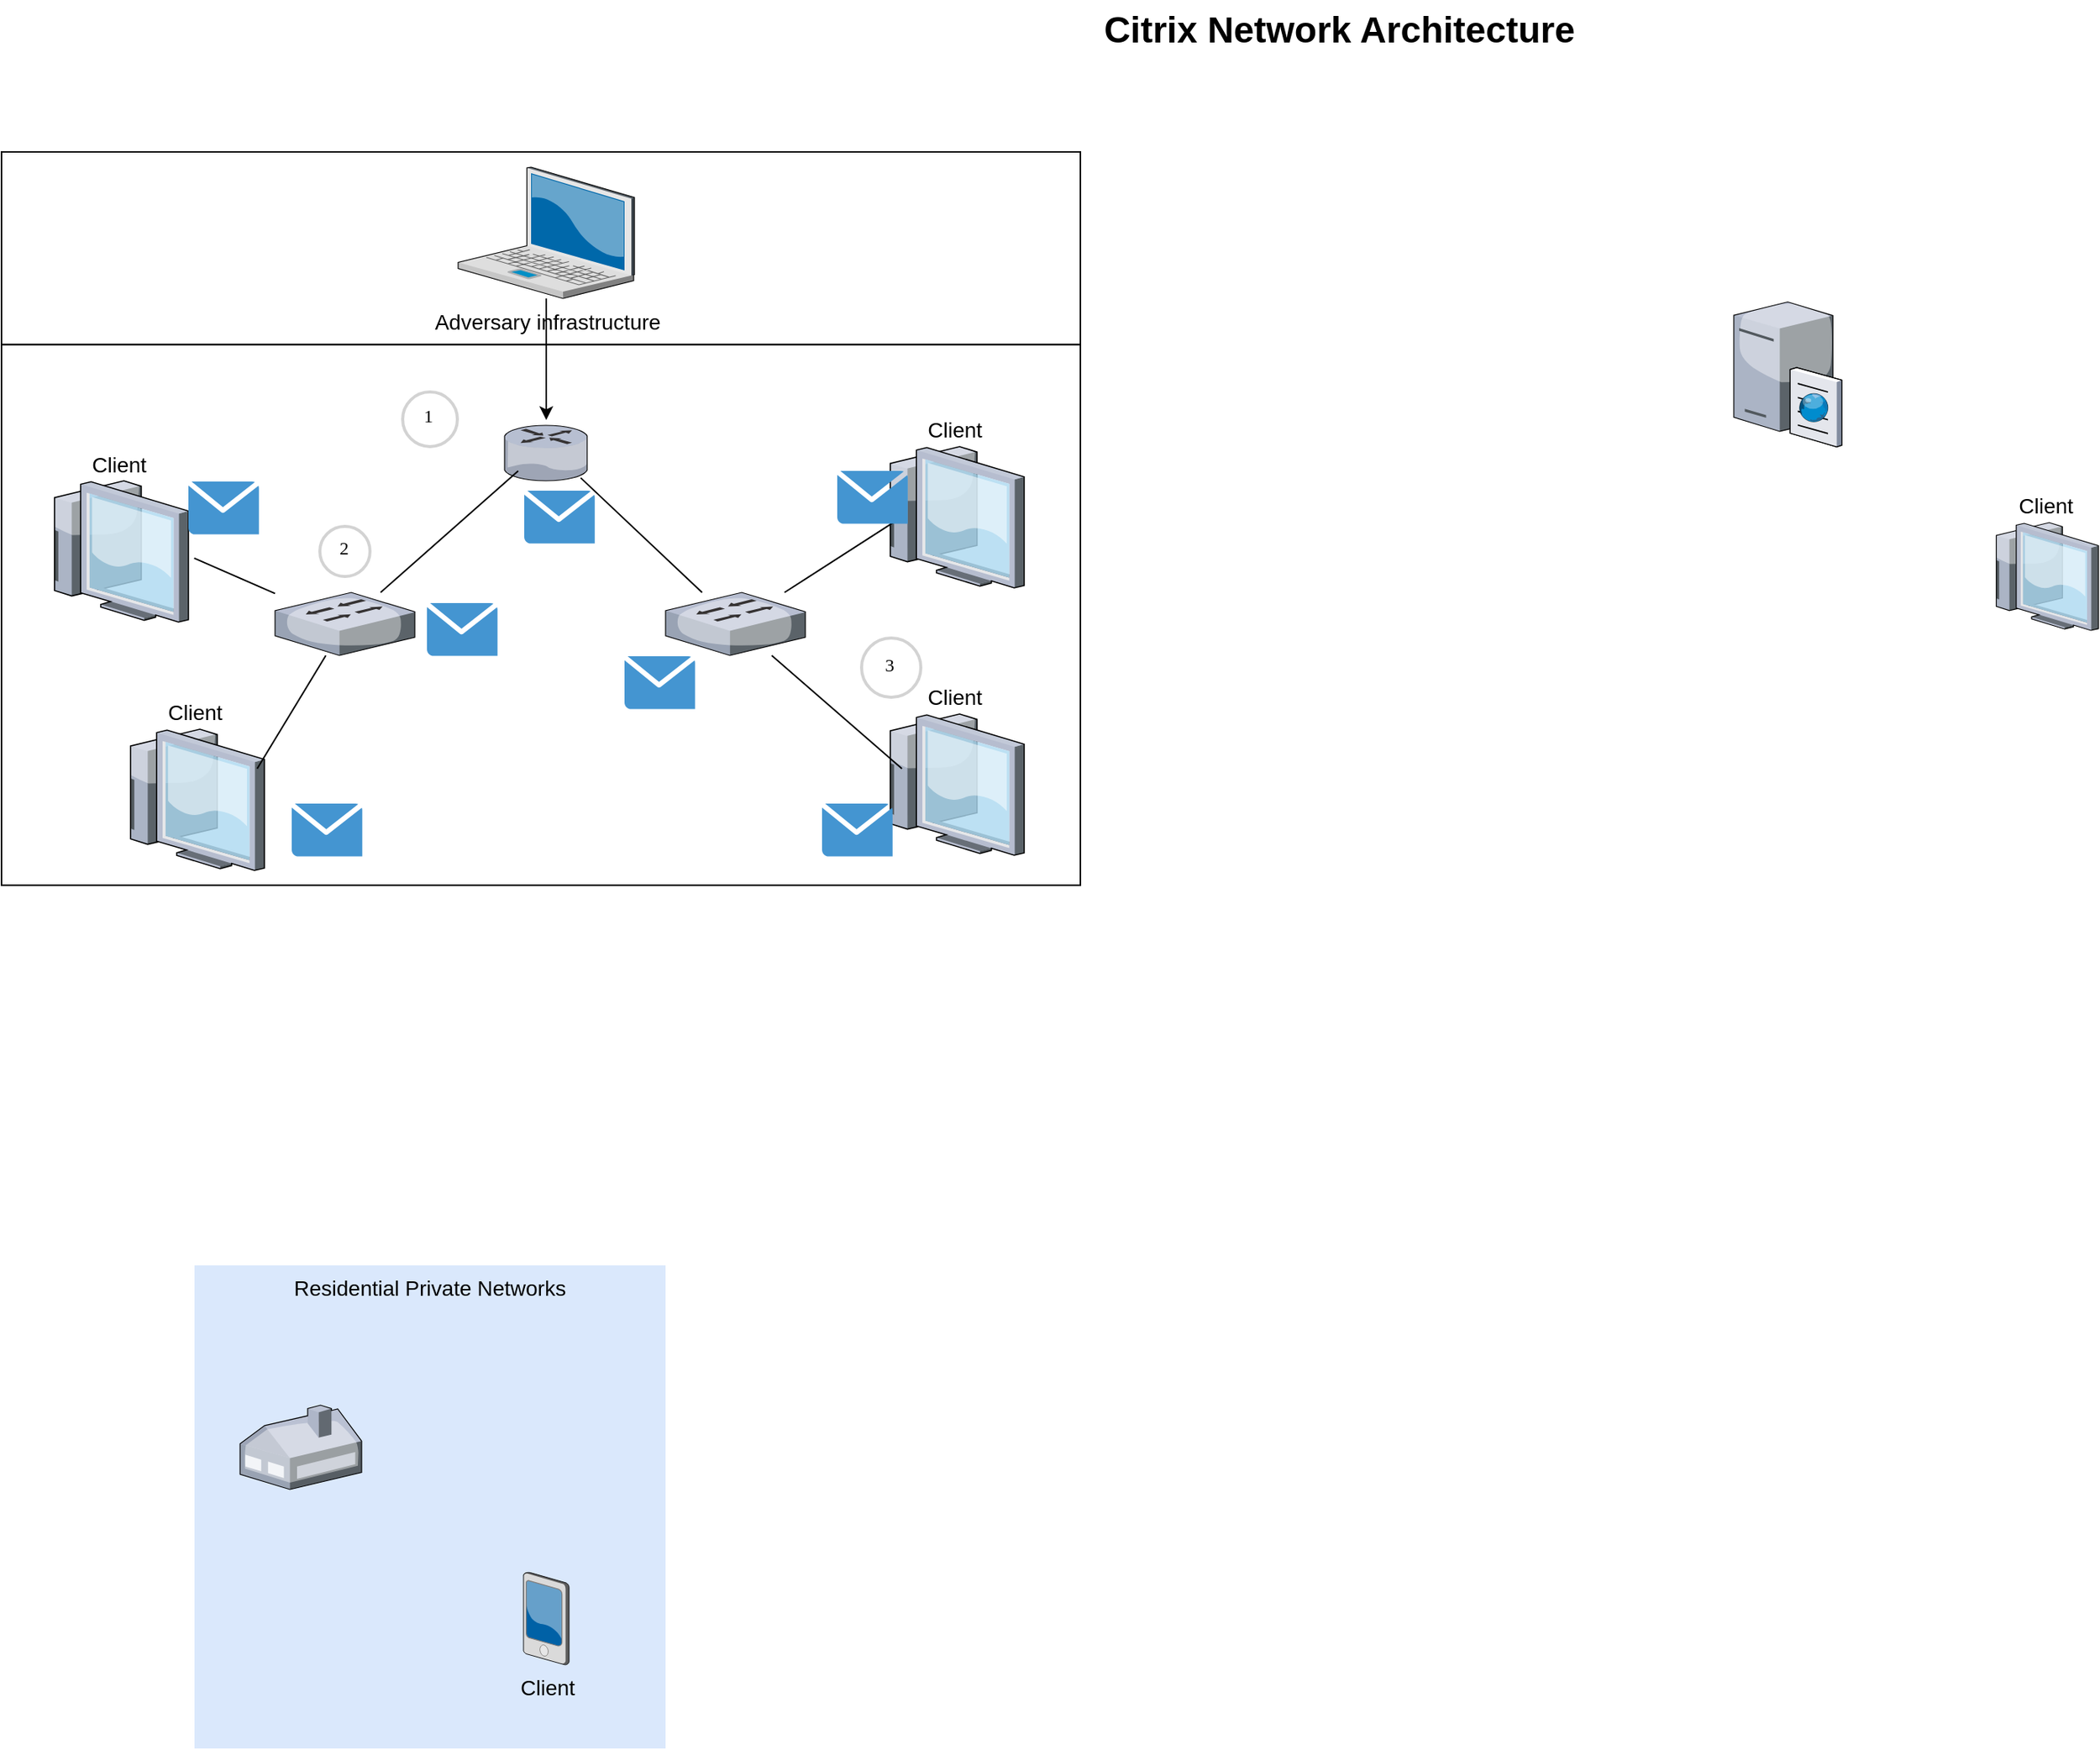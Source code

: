 <mxfile version="24.1.0" type="device">
  <diagram name="Page-1" id="e3a06f82-3646-2815-327d-82caf3d4e204">
    <mxGraphModel dx="1137" dy="610" grid="1" gridSize="10" guides="1" tooltips="1" connect="1" arrows="1" fold="1" page="1" pageScale="1.5" pageWidth="1169" pageHeight="826" background="none" math="0" shadow="0">
      <root>
        <mxCell id="0" style=";html=1;" />
        <mxCell id="1" style=";html=1;" parent="0" />
        <mxCell id="orosFoGEzzm_rbjq6L4P-28" value="" style="rounded=0;whiteSpace=wrap;html=1;" vertex="1" parent="1">
          <mxGeometry x="50" y="256.75" width="710" height="356" as="geometry" />
        </mxCell>
        <mxCell id="orosFoGEzzm_rbjq6L4P-27" value="" style="rounded=0;whiteSpace=wrap;html=1;" vertex="1" parent="1">
          <mxGeometry x="50" y="130" width="710" height="126.75" as="geometry" />
        </mxCell>
        <mxCell id="6a7d8f32e03d9370-58" value="Residential Private Networks" style="whiteSpace=wrap;html=1;fillColor=#dae8fc;fontSize=14;strokeColor=none;verticalAlign=top;" parent="1" vertex="1">
          <mxGeometry x="177" y="863" width="310" height="318" as="geometry" />
        </mxCell>
        <mxCell id="orosFoGEzzm_rbjq6L4P-2" value="" style="edgeStyle=orthogonalEdgeStyle;rounded=0;orthogonalLoop=1;jettySize=auto;html=1;" edge="1" parent="1" source="6a7d8f32e03d9370-2">
          <mxGeometry relative="1" as="geometry">
            <mxPoint x="408.5" y="306.5" as="targetPoint" />
          </mxGeometry>
        </mxCell>
        <mxCell id="6a7d8f32e03d9370-2" value="Adversary infrastructure" style="verticalLabelPosition=bottom;aspect=fixed;html=1;verticalAlign=top;strokeColor=none;shape=mxgraph.citrix.laptop_2;fillColor=#66B2FF;gradientColor=#0066CC;fontSize=14;" parent="1" vertex="1">
          <mxGeometry x="350.5" y="140" width="116" height="86.5" as="geometry" />
        </mxCell>
        <mxCell id="6a7d8f32e03d9370-6" value="Client" style="verticalLabelPosition=bottom;aspect=fixed;html=1;verticalAlign=top;strokeColor=none;shape=mxgraph.citrix.pda;fillColor=#66B2FF;gradientColor=#0066CC;fontSize=14;" parent="1" vertex="1">
          <mxGeometry x="393.5" y="1065" width="30" height="61" as="geometry" />
        </mxCell>
        <mxCell id="6a7d8f32e03d9370-15" value="" style="verticalLabelPosition=top;aspect=fixed;html=1;verticalAlign=bottom;strokeColor=none;shape=mxgraph.citrix.cache_server;fillColor=#66B2FF;gradientColor=#0066CC;fontSize=14;labelPosition=center;align=center;" parent="1" vertex="1">
          <mxGeometry x="1190" y="226.5" width="71" height="97.5" as="geometry" />
        </mxCell>
        <mxCell id="6a7d8f32e03d9370-23" value="" style="verticalLabelPosition=bottom;aspect=fixed;html=1;verticalAlign=top;strokeColor=none;shape=mxgraph.citrix.home_office;fillColor=#66B2FF;gradientColor=#0066CC;fontSize=14;" parent="1" vertex="1">
          <mxGeometry x="207" y="955" width="80" height="55.5" as="geometry" />
        </mxCell>
        <mxCell id="6a7d8f32e03d9370-28" value="Client" style="verticalLabelPosition=top;aspect=fixed;html=1;verticalAlign=bottom;strokeColor=none;shape=mxgraph.citrix.thin_client;fillColor=#66B2FF;gradientColor=#0066CC;fontSize=14;labelPosition=center;align=center;" parent="1" vertex="1">
          <mxGeometry x="1359" y="374" width="71" height="71" as="geometry" />
        </mxCell>
        <mxCell id="6a7d8f32e03d9370-29" value="Client" style="verticalLabelPosition=top;aspect=fixed;html=1;verticalAlign=bottom;strokeColor=none;shape=mxgraph.citrix.thin_client;fillColor=#66B2FF;gradientColor=#0066CC;fontSize=14;labelPosition=center;align=center;" parent="1" vertex="1">
          <mxGeometry x="80" y="346.5" width="93" height="93" as="geometry" />
        </mxCell>
        <mxCell id="6a7d8f32e03d9370-62" value="Citrix Network Architecture" style="text;strokeColor=none;fillColor=none;html=1;fontSize=24;fontStyle=1;verticalAlign=middle;align=center;" parent="1" vertex="1">
          <mxGeometry x="499" y="30" width="861" height="40" as="geometry" />
        </mxCell>
        <mxCell id="orosFoGEzzm_rbjq6L4P-3" value="" style="verticalLabelPosition=bottom;aspect=fixed;html=1;verticalAlign=top;strokeColor=none;shape=mxgraph.citrix.router;fillColor=#66B2FF;gradientColor=#0066CC;fontSize=14;" vertex="1" parent="1">
          <mxGeometry x="381" y="310" width="55" height="36.5" as="geometry" />
        </mxCell>
        <mxCell id="orosFoGEzzm_rbjq6L4P-4" value="Client" style="verticalLabelPosition=top;aspect=fixed;html=1;verticalAlign=bottom;strokeColor=none;shape=mxgraph.citrix.thin_client;fillColor=#66B2FF;gradientColor=#0066CC;fontSize=14;labelPosition=center;align=center;" vertex="1" parent="1">
          <mxGeometry x="130" y="510" width="93" height="93" as="geometry" />
        </mxCell>
        <mxCell id="orosFoGEzzm_rbjq6L4P-7" value="" style="verticalLabelPosition=bottom;sketch=0;aspect=fixed;html=1;verticalAlign=top;strokeColor=none;align=center;outlineConnect=0;shape=mxgraph.citrix.switch;" vertex="1" parent="1">
          <mxGeometry x="230" y="420" width="92" height="41.5" as="geometry" />
        </mxCell>
        <mxCell id="orosFoGEzzm_rbjq6L4P-8" value="" style="verticalLabelPosition=bottom;sketch=0;aspect=fixed;html=1;verticalAlign=top;strokeColor=none;align=center;outlineConnect=0;shape=mxgraph.citrix.switch;" vertex="1" parent="1">
          <mxGeometry x="487" y="420" width="92" height="41.5" as="geometry" />
        </mxCell>
        <mxCell id="orosFoGEzzm_rbjq6L4P-9" value="Client" style="verticalLabelPosition=top;aspect=fixed;html=1;verticalAlign=bottom;strokeColor=none;shape=mxgraph.citrix.thin_client;fillColor=#66B2FF;gradientColor=#0066CC;fontSize=14;labelPosition=center;align=center;" vertex="1" parent="1">
          <mxGeometry x="630" y="324" width="93" height="93" as="geometry" />
        </mxCell>
        <mxCell id="orosFoGEzzm_rbjq6L4P-10" value="Client" style="verticalLabelPosition=top;aspect=fixed;html=1;verticalAlign=bottom;strokeColor=none;shape=mxgraph.citrix.thin_client;fillColor=#66B2FF;gradientColor=#0066CC;fontSize=14;labelPosition=center;align=center;" vertex="1" parent="1">
          <mxGeometry x="630" y="500" width="93" height="93" as="geometry" />
        </mxCell>
        <mxCell id="orosFoGEzzm_rbjq6L4P-11" value="" style="endArrow=none;html=1;rounded=0;entryX=0.164;entryY=0.822;entryDx=0;entryDy=0;entryPerimeter=0;" edge="1" parent="1" source="orosFoGEzzm_rbjq6L4P-7" target="orosFoGEzzm_rbjq6L4P-3">
          <mxGeometry width="50" height="50" relative="1" as="geometry">
            <mxPoint x="530" y="520" as="sourcePoint" />
            <mxPoint x="580" y="470" as="targetPoint" />
          </mxGeometry>
        </mxCell>
        <mxCell id="orosFoGEzzm_rbjq6L4P-12" value="" style="endArrow=none;html=1;rounded=0;entryX=0.912;entryY=0.947;entryDx=0;entryDy=0;entryPerimeter=0;" edge="1" parent="1" source="orosFoGEzzm_rbjq6L4P-8" target="orosFoGEzzm_rbjq6L4P-3">
          <mxGeometry width="50" height="50" relative="1" as="geometry">
            <mxPoint x="400" y="430" as="sourcePoint" />
            <mxPoint x="450" y="380" as="targetPoint" />
          </mxGeometry>
        </mxCell>
        <mxCell id="orosFoGEzzm_rbjq6L4P-13" value="" style="endArrow=none;html=1;rounded=0;exitX=0.949;exitY=0.28;exitDx=0;exitDy=0;exitPerimeter=0;" edge="1" parent="1" source="orosFoGEzzm_rbjq6L4P-4" target="orosFoGEzzm_rbjq6L4P-7">
          <mxGeometry width="50" height="50" relative="1" as="geometry">
            <mxPoint x="260" y="540" as="sourcePoint" />
            <mxPoint x="310" y="490" as="targetPoint" />
          </mxGeometry>
        </mxCell>
        <mxCell id="orosFoGEzzm_rbjq6L4P-14" value="" style="endArrow=none;html=1;rounded=0;entryX=1.041;entryY=0.548;entryDx=0;entryDy=0;entryPerimeter=0;" edge="1" parent="1" source="orosFoGEzzm_rbjq6L4P-7" target="6a7d8f32e03d9370-29">
          <mxGeometry width="50" height="50" relative="1" as="geometry">
            <mxPoint x="200" y="390" as="sourcePoint" />
            <mxPoint x="250" y="340" as="targetPoint" />
          </mxGeometry>
        </mxCell>
        <mxCell id="orosFoGEzzm_rbjq6L4P-15" value="" style="endArrow=none;html=1;rounded=0;entryX=0.135;entryY=0.387;entryDx=0;entryDy=0;entryPerimeter=0;" edge="1" parent="1" source="orosFoGEzzm_rbjq6L4P-8" target="orosFoGEzzm_rbjq6L4P-10">
          <mxGeometry width="50" height="50" relative="1" as="geometry">
            <mxPoint x="490" y="570" as="sourcePoint" />
            <mxPoint x="540" y="520" as="targetPoint" />
          </mxGeometry>
        </mxCell>
        <mxCell id="orosFoGEzzm_rbjq6L4P-16" value="" style="endArrow=none;html=1;rounded=0;entryX=0.089;entryY=0.528;entryDx=0;entryDy=0;entryPerimeter=0;" edge="1" parent="1" source="orosFoGEzzm_rbjq6L4P-8" target="orosFoGEzzm_rbjq6L4P-9">
          <mxGeometry width="50" height="50" relative="1" as="geometry">
            <mxPoint x="490" y="570" as="sourcePoint" />
            <mxPoint x="540" y="520" as="targetPoint" />
          </mxGeometry>
        </mxCell>
        <mxCell id="orosFoGEzzm_rbjq6L4P-17" value="1" style="ellipse;whiteSpace=wrap;html=1;aspect=fixed;strokeWidth=2;fontFamily=Tahoma;spacingBottom=4;spacingRight=2;strokeColor=#d3d3d3;" vertex="1" parent="1">
          <mxGeometry x="314" y="288" width="36" height="36" as="geometry" />
        </mxCell>
        <mxCell id="orosFoGEzzm_rbjq6L4P-18" value="" style="shadow=0;dashed=0;html=1;strokeColor=none;fillColor=#4495D1;labelPosition=center;verticalLabelPosition=bottom;verticalAlign=top;align=center;outlineConnect=0;shape=mxgraph.veeam.2d.letter;" vertex="1" parent="1">
          <mxGeometry x="330" y="427" width="46.4" height="34.8" as="geometry" />
        </mxCell>
        <mxCell id="orosFoGEzzm_rbjq6L4P-19" value="" style="shadow=0;dashed=0;html=1;strokeColor=none;fillColor=#4495D1;labelPosition=center;verticalLabelPosition=bottom;verticalAlign=top;align=center;outlineConnect=0;shape=mxgraph.veeam.2d.letter;" vertex="1" parent="1">
          <mxGeometry x="241" y="559" width="46.4" height="34.8" as="geometry" />
        </mxCell>
        <mxCell id="orosFoGEzzm_rbjq6L4P-20" value="" style="shadow=0;dashed=0;html=1;strokeColor=none;fillColor=#4495D1;labelPosition=center;verticalLabelPosition=bottom;verticalAlign=top;align=center;outlineConnect=0;shape=mxgraph.veeam.2d.letter;" vertex="1" parent="1">
          <mxGeometry x="173" y="347" width="46.4" height="34.8" as="geometry" />
        </mxCell>
        <mxCell id="orosFoGEzzm_rbjq6L4P-21" value="" style="shadow=0;dashed=0;html=1;strokeColor=none;fillColor=#4495D1;labelPosition=center;verticalLabelPosition=bottom;verticalAlign=top;align=center;outlineConnect=0;shape=mxgraph.veeam.2d.letter;" vertex="1" parent="1">
          <mxGeometry x="394" y="353" width="46.4" height="34.8" as="geometry" />
        </mxCell>
        <mxCell id="orosFoGEzzm_rbjq6L4P-22" value="" style="shadow=0;dashed=0;html=1;strokeColor=none;fillColor=#4495D1;labelPosition=center;verticalLabelPosition=bottom;verticalAlign=top;align=center;outlineConnect=0;shape=mxgraph.veeam.2d.letter;" vertex="1" parent="1">
          <mxGeometry x="460" y="462" width="46.4" height="34.8" as="geometry" />
        </mxCell>
        <mxCell id="orosFoGEzzm_rbjq6L4P-23" value="" style="shadow=0;dashed=0;html=1;strokeColor=none;fillColor=#4495D1;labelPosition=center;verticalLabelPosition=bottom;verticalAlign=top;align=center;outlineConnect=0;shape=mxgraph.veeam.2d.letter;" vertex="1" parent="1">
          <mxGeometry x="600" y="340" width="46.4" height="34.8" as="geometry" />
        </mxCell>
        <mxCell id="orosFoGEzzm_rbjq6L4P-24" value="" style="shadow=0;dashed=0;html=1;strokeColor=none;fillColor=#4495D1;labelPosition=center;verticalLabelPosition=bottom;verticalAlign=top;align=center;outlineConnect=0;shape=mxgraph.veeam.2d.letter;" vertex="1" parent="1">
          <mxGeometry x="590" y="559" width="46.4" height="34.8" as="geometry" />
        </mxCell>
        <mxCell id="orosFoGEzzm_rbjq6L4P-25" value="2" style="ellipse;whiteSpace=wrap;html=1;aspect=fixed;strokeWidth=2;fontFamily=Tahoma;spacingBottom=4;spacingRight=2;strokeColor=#d3d3d3;" vertex="1" parent="1">
          <mxGeometry x="259.5" y="376.5" width="33" height="33" as="geometry" />
        </mxCell>
        <mxCell id="orosFoGEzzm_rbjq6L4P-26" value="3" style="ellipse;whiteSpace=wrap;html=1;aspect=fixed;strokeWidth=2;fontFamily=Tahoma;spacingBottom=4;spacingRight=2;strokeColor=#d3d3d3;" vertex="1" parent="1">
          <mxGeometry x="616" y="450" width="39" height="39" as="geometry" />
        </mxCell>
      </root>
    </mxGraphModel>
  </diagram>
</mxfile>
